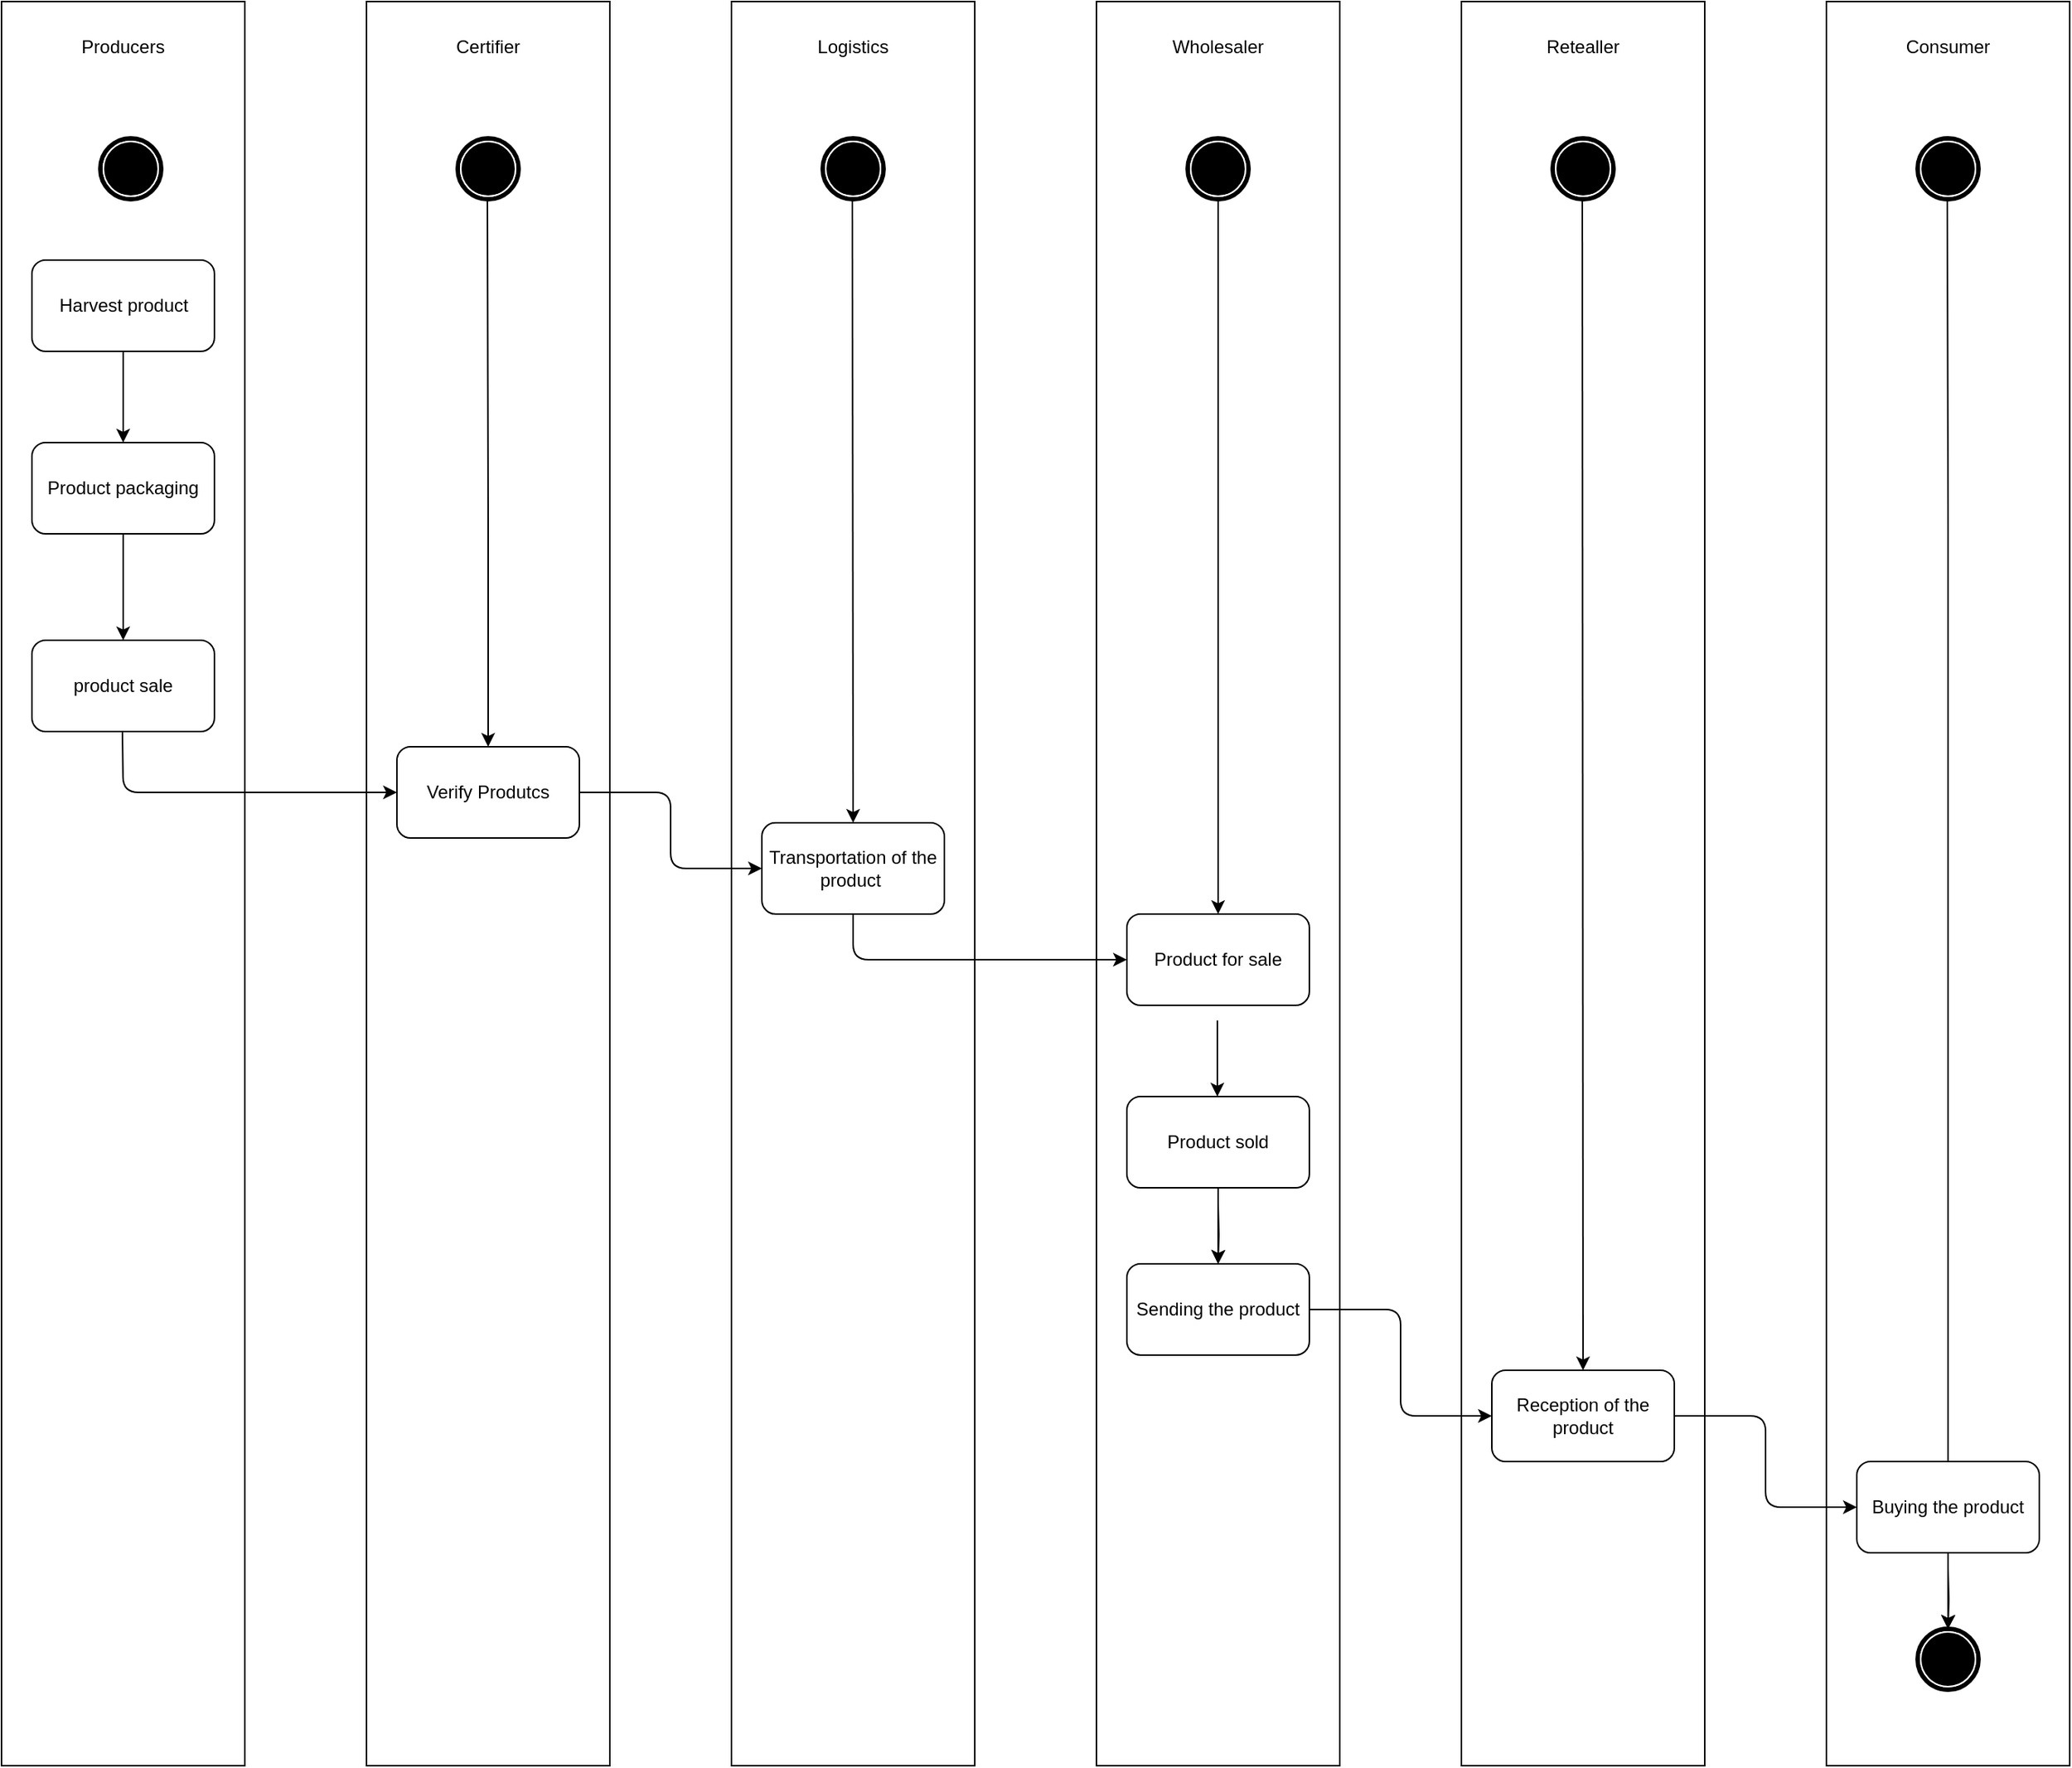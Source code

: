 <mxfile version="13.0.3" type="github">
  <diagram id="-0Z-iGZKRTbD8zX1hJ86" name="Page-1">
    <mxGraphModel dx="2346" dy="744" grid="1" gridSize="10" guides="1" tooltips="1" connect="1" arrows="1" fold="1" page="1" pageScale="1" pageWidth="827" pageHeight="1169" math="0" shadow="0">
      <root>
        <mxCell id="0" />
        <mxCell id="1" parent="0" />
        <mxCell id="g2eO_3g-GpQszgem91Em-1" value="" style="rounded=0;whiteSpace=wrap;html=1;" parent="1" vertex="1">
          <mxGeometry x="-640" y="120" width="160" height="1160" as="geometry" />
        </mxCell>
        <mxCell id="g2eO_3g-GpQszgem91Em-3" value="" style="rounded=0;whiteSpace=wrap;html=1;" parent="1" vertex="1">
          <mxGeometry x="80" y="120" width="160" height="1160" as="geometry" />
        </mxCell>
        <mxCell id="g2eO_3g-GpQszgem91Em-4" value="" style="rounded=0;whiteSpace=wrap;html=1;" parent="1" vertex="1">
          <mxGeometry x="-160" y="120" width="160" height="1160" as="geometry" />
        </mxCell>
        <mxCell id="g2eO_3g-GpQszgem91Em-7" value="" style="shape=mxgraph.bpmn.shape;html=1;verticalLabelPosition=bottom;labelBackgroundColor=#ffffff;verticalAlign=top;align=center;perimeter=ellipsePerimeter;outlineConnect=0;outline=end;symbol=terminate;" parent="1" vertex="1">
          <mxGeometry x="-575" y="210" width="40" height="40" as="geometry" />
        </mxCell>
        <mxCell id="g2eO_3g-GpQszgem91Em-8" value="" style="rounded=1;whiteSpace=wrap;html=1;" parent="1" vertex="1">
          <mxGeometry x="-620" y="290" width="120" height="60" as="geometry" />
        </mxCell>
        <mxCell id="g2eO_3g-GpQszgem91Em-16" value="" style="shape=mxgraph.bpmn.shape;html=1;verticalLabelPosition=bottom;labelBackgroundColor=#ffffff;verticalAlign=top;align=center;perimeter=ellipsePerimeter;outlineConnect=0;outline=end;symbol=terminate;" parent="1" vertex="1">
          <mxGeometry x="140" y="210" width="40" height="40" as="geometry" />
        </mxCell>
        <mxCell id="g2eO_3g-GpQszgem91Em-17" value="" style="shape=mxgraph.bpmn.shape;html=1;verticalLabelPosition=bottom;labelBackgroundColor=#ffffff;verticalAlign=top;align=center;perimeter=ellipsePerimeter;outlineConnect=0;outline=end;symbol=terminate;" parent="1" vertex="1">
          <mxGeometry x="-100" y="210" width="40" height="40" as="geometry" />
        </mxCell>
        <mxCell id="g2eO_3g-GpQszgem91Em-18" value="" style="rounded=0;whiteSpace=wrap;html=1;" parent="1" vertex="1">
          <mxGeometry x="320" y="120" width="160" height="1160" as="geometry" />
        </mxCell>
        <mxCell id="g2eO_3g-GpQszgem91Em-19" value="" style="shape=mxgraph.bpmn.shape;html=1;verticalLabelPosition=bottom;labelBackgroundColor=#ffffff;verticalAlign=top;align=center;perimeter=ellipsePerimeter;outlineConnect=0;outline=end;symbol=terminate;" parent="1" vertex="1">
          <mxGeometry x="380" y="210" width="40" height="40" as="geometry" />
        </mxCell>
        <mxCell id="g2eO_3g-GpQszgem91Em-20" value="Harvest product" style="text;html=1;strokeColor=none;fillColor=none;align=center;verticalAlign=middle;whiteSpace=wrap;rounded=0;" parent="1" vertex="1">
          <mxGeometry x="-612.5" y="310" width="105" height="20" as="geometry" />
        </mxCell>
        <mxCell id="g2eO_3g-GpQszgem91Em-22" value="Product packaging" style="rounded=1;whiteSpace=wrap;html=1;" parent="1" vertex="1">
          <mxGeometry x="-620" y="410" width="120" height="60" as="geometry" />
        </mxCell>
        <mxCell id="g2eO_3g-GpQszgem91Em-23" value="product sale" style="rounded=1;whiteSpace=wrap;html=1;" parent="1" vertex="1">
          <mxGeometry x="-620" y="540" width="120" height="60" as="geometry" />
        </mxCell>
        <mxCell id="g2eO_3g-GpQszgem91Em-28" value="Producers" style="text;html=1;strokeColor=none;fillColor=none;align=center;verticalAlign=middle;whiteSpace=wrap;rounded=0;" parent="1" vertex="1">
          <mxGeometry x="-580" y="140" width="40" height="20" as="geometry" />
        </mxCell>
        <mxCell id="g2eO_3g-GpQszgem91Em-33" value="" style="rounded=0;whiteSpace=wrap;html=1;" parent="1" vertex="1">
          <mxGeometry x="560" y="120" width="160" height="1160" as="geometry" />
        </mxCell>
        <mxCell id="g2eO_3g-GpQszgem91Em-34" value="" style="shape=mxgraph.bpmn.shape;html=1;verticalLabelPosition=bottom;labelBackgroundColor=#ffffff;verticalAlign=top;align=center;perimeter=ellipsePerimeter;outlineConnect=0;outline=end;symbol=terminate;" parent="1" vertex="1">
          <mxGeometry x="620" y="210" width="40" height="40" as="geometry" />
        </mxCell>
        <mxCell id="g2eO_3g-GpQszgem91Em-35" value="Retealler" style="text;html=1;strokeColor=none;fillColor=none;align=center;verticalAlign=middle;whiteSpace=wrap;rounded=0;" parent="1" vertex="1">
          <mxGeometry x="380" y="140" width="40" height="20" as="geometry" />
        </mxCell>
        <mxCell id="g2eO_3g-GpQszgem91Em-43" value="Wholesaler" style="text;html=1;strokeColor=none;fillColor=none;align=center;verticalAlign=middle;whiteSpace=wrap;rounded=0;" parent="1" vertex="1">
          <mxGeometry x="140" y="140" width="40" height="20" as="geometry" />
        </mxCell>
        <mxCell id="g2eO_3g-GpQszgem91Em-46" value="Logistics" style="text;html=1;strokeColor=none;fillColor=none;align=center;verticalAlign=middle;whiteSpace=wrap;rounded=0;" parent="1" vertex="1">
          <mxGeometry x="-100" y="140" width="40" height="20" as="geometry" />
        </mxCell>
        <mxCell id="g2eO_3g-GpQszgem91Em-47" value="Consumer" style="text;html=1;strokeColor=none;fillColor=none;align=center;verticalAlign=middle;whiteSpace=wrap;rounded=0;" parent="1" vertex="1">
          <mxGeometry x="620" y="140" width="40" height="20" as="geometry" />
        </mxCell>
        <mxCell id="g2eO_3g-GpQszgem91Em-48" value="" style="endArrow=classic;html=1;entryX=0.5;entryY=0;entryDx=0;entryDy=0;exitX=0.5;exitY=1;exitDx=0;exitDy=0;" parent="1" source="g2eO_3g-GpQszgem91Em-8" target="g2eO_3g-GpQszgem91Em-22" edge="1">
          <mxGeometry width="50" height="50" relative="1" as="geometry">
            <mxPoint x="-320" y="350" as="sourcePoint" />
            <mxPoint x="-270" y="350" as="targetPoint" />
            <Array as="points" />
          </mxGeometry>
        </mxCell>
        <mxCell id="g2eO_3g-GpQszgem91Em-49" value="" style="endArrow=classic;html=1;" parent="1" source="g2eO_3g-GpQszgem91Em-22" target="g2eO_3g-GpQszgem91Em-23" edge="1">
          <mxGeometry width="50" height="50" relative="1" as="geometry">
            <mxPoint x="-300" y="500" as="sourcePoint" />
            <mxPoint x="-300" y="480" as="targetPoint" />
          </mxGeometry>
        </mxCell>
        <mxCell id="g2eO_3g-GpQszgem91Em-50" value="" style="endArrow=classic;html=1;exitX=0.5;exitY=1;exitDx=0;exitDy=0;entryX=0.5;entryY=0;entryDx=0;entryDy=0;" parent="1" source="g2eO_3g-GpQszgem91Em-16" target="g2eO_3g-GpQszgem91Em-51" edge="1">
          <mxGeometry width="50" height="50" relative="1" as="geometry">
            <mxPoint x="140" y="430" as="sourcePoint" />
            <mxPoint x="160" y="530" as="targetPoint" />
          </mxGeometry>
        </mxCell>
        <mxCell id="g2eO_3g-GpQszgem91Em-51" value="Product for sale" style="rounded=1;whiteSpace=wrap;html=1;" parent="1" vertex="1">
          <mxGeometry x="100" y="720" width="120" height="60" as="geometry" />
        </mxCell>
        <mxCell id="g2eO_3g-GpQszgem91Em-71" value="" style="edgeStyle=orthogonalEdgeStyle;rounded=0;orthogonalLoop=1;jettySize=auto;html=1;" parent="1" target="g2eO_3g-GpQszgem91Em-68" edge="1">
          <mxGeometry relative="1" as="geometry">
            <mxPoint x="160" y="910" as="sourcePoint" />
          </mxGeometry>
        </mxCell>
        <mxCell id="g2eO_3g-GpQszgem91Em-53" value="Product sold" style="rounded=1;whiteSpace=wrap;html=1;" parent="1" vertex="1">
          <mxGeometry x="100" y="840" width="120" height="60" as="geometry" />
        </mxCell>
        <mxCell id="g2eO_3g-GpQszgem91Em-55" value="" style="endArrow=classic;html=1;exitX=0.5;exitY=1;exitDx=0;exitDy=0;entryX=0.5;entryY=0;entryDx=0;entryDy=0;" parent="1" target="g2eO_3g-GpQszgem91Em-56" edge="1">
          <mxGeometry width="50" height="50" relative="1" as="geometry">
            <mxPoint x="-80.5" y="250" as="sourcePoint" />
            <mxPoint x="-80" y="650" as="targetPoint" />
          </mxGeometry>
        </mxCell>
        <mxCell id="g2eO_3g-GpQszgem91Em-56" value="Transportation of the product&amp;nbsp;" style="rounded=1;whiteSpace=wrap;html=1;" parent="1" vertex="1">
          <mxGeometry x="-140" y="660" width="120" height="60" as="geometry" />
        </mxCell>
        <mxCell id="g2eO_3g-GpQszgem91Em-58" value="Reception of the product" style="rounded=1;whiteSpace=wrap;html=1;" parent="1" vertex="1">
          <mxGeometry x="340" y="1020" width="120" height="60" as="geometry" />
        </mxCell>
        <mxCell id="g2eO_3g-GpQszgem91Em-59" value="" style="endArrow=classic;html=1;exitX=1;exitY=0.5;exitDx=0;exitDy=0;entryX=0;entryY=0.5;entryDx=0;entryDy=0;" parent="1" edge="1" target="g2eO_3g-GpQszgem91Em-58" source="g2eO_3g-GpQszgem91Em-68">
          <mxGeometry width="50" height="50" relative="1" as="geometry">
            <mxPoint x="224" y="799.5" as="sourcePoint" />
            <mxPoint x="334" y="800" as="targetPoint" />
            <Array as="points">
              <mxPoint x="280" y="980" />
              <mxPoint x="280" y="1050" />
            </Array>
          </mxGeometry>
        </mxCell>
        <mxCell id="g2eO_3g-GpQszgem91Em-60" value="" style="endArrow=classic;html=1;exitX=0.5;exitY=1;exitDx=0;exitDy=0;" parent="1" target="g2eO_3g-GpQszgem91Em-58" edge="1">
          <mxGeometry width="50" height="50" relative="1" as="geometry">
            <mxPoint x="399.5" y="250" as="sourcePoint" />
            <mxPoint x="400" y="660" as="targetPoint" />
          </mxGeometry>
        </mxCell>
        <mxCell id="g2eO_3g-GpQszgem91Em-61" value="" style="endArrow=classic;html=1;exitX=0.5;exitY=1;exitDx=0;exitDy=0;" parent="1" target="g2eO_3g-GpQszgem91Em-64" edge="1">
          <mxGeometry width="50" height="50" relative="1" as="geometry">
            <mxPoint x="639.5" y="250" as="sourcePoint" />
            <mxPoint x="640" y="660" as="targetPoint" />
            <Array as="points">
              <mxPoint x="640" y="460" />
            </Array>
          </mxGeometry>
        </mxCell>
        <mxCell id="g2eO_3g-GpQszgem91Em-73" value="" style="edgeStyle=orthogonalEdgeStyle;rounded=0;orthogonalLoop=1;jettySize=auto;html=1;" parent="1" target="g2eO_3g-GpQszgem91Em-64" edge="1">
          <mxGeometry relative="1" as="geometry">
            <mxPoint x="640" y="1150" as="sourcePoint" />
          </mxGeometry>
        </mxCell>
        <mxCell id="g2eO_3g-GpQszgem91Em-62" value="Buying the product" style="rounded=1;whiteSpace=wrap;html=1;" parent="1" vertex="1">
          <mxGeometry x="580" y="1080" width="120" height="60" as="geometry" />
        </mxCell>
        <mxCell id="g2eO_3g-GpQszgem91Em-63" value="" style="endArrow=classic;html=1;" parent="1" edge="1">
          <mxGeometry width="50" height="50" relative="1" as="geometry">
            <mxPoint x="640" y="1140" as="sourcePoint" />
            <mxPoint x="640" y="1190" as="targetPoint" />
          </mxGeometry>
        </mxCell>
        <mxCell id="g2eO_3g-GpQszgem91Em-64" value="" style="shape=mxgraph.bpmn.shape;html=1;verticalLabelPosition=bottom;labelBackgroundColor=#ffffff;verticalAlign=top;align=center;perimeter=ellipsePerimeter;outlineConnect=0;outline=end;symbol=terminate;" parent="1" vertex="1">
          <mxGeometry x="620" y="1190" width="40" height="40" as="geometry" />
        </mxCell>
        <mxCell id="g2eO_3g-GpQszgem91Em-67" value="" style="endArrow=classic;html=1;exitX=1;exitY=0.5;exitDx=0;exitDy=0;entryX=0;entryY=0.5;entryDx=0;entryDy=0;" parent="1" target="g2eO_3g-GpQszgem91Em-62" edge="1" source="g2eO_3g-GpQszgem91Em-58">
          <mxGeometry width="50" height="50" relative="1" as="geometry">
            <mxPoint x="450" y="799.5" as="sourcePoint" />
            <mxPoint x="560" y="800" as="targetPoint" />
            <Array as="points">
              <mxPoint x="520" y="1050" />
              <mxPoint x="520" y="1110" />
            </Array>
          </mxGeometry>
        </mxCell>
        <mxCell id="g2eO_3g-GpQszgem91Em-68" value="Sending the product" style="rounded=1;whiteSpace=wrap;html=1;" parent="1" vertex="1">
          <mxGeometry x="100" y="950" width="120" height="60" as="geometry" />
        </mxCell>
        <mxCell id="g2eO_3g-GpQszgem91Em-70" value="" style="endArrow=classic;html=1;" parent="1" edge="1">
          <mxGeometry width="50" height="50" relative="1" as="geometry">
            <mxPoint x="160" y="900" as="sourcePoint" />
            <mxPoint x="160" y="950" as="targetPoint" />
          </mxGeometry>
        </mxCell>
        <mxCell id="g2eO_3g-GpQszgem91Em-72" value="" style="endArrow=classic;html=1;" parent="1" edge="1">
          <mxGeometry width="50" height="50" relative="1" as="geometry">
            <mxPoint x="159.5" y="790" as="sourcePoint" />
            <mxPoint x="159.5" y="840" as="targetPoint" />
          </mxGeometry>
        </mxCell>
        <mxCell id="hvKksukl_TWNC2iA1Tef-2" value="" style="rounded=0;whiteSpace=wrap;html=1;" vertex="1" parent="1">
          <mxGeometry x="-400" y="120" width="160" height="1160" as="geometry" />
        </mxCell>
        <mxCell id="hvKksukl_TWNC2iA1Tef-3" value="" style="shape=mxgraph.bpmn.shape;html=1;verticalLabelPosition=bottom;labelBackgroundColor=#ffffff;verticalAlign=top;align=center;perimeter=ellipsePerimeter;outlineConnect=0;outline=end;symbol=terminate;" vertex="1" parent="1">
          <mxGeometry x="-340" y="210" width="40" height="40" as="geometry" />
        </mxCell>
        <mxCell id="hvKksukl_TWNC2iA1Tef-4" value="Certifier" style="text;html=1;strokeColor=none;fillColor=none;align=center;verticalAlign=middle;whiteSpace=wrap;rounded=0;" vertex="1" parent="1">
          <mxGeometry x="-340" y="140" width="40" height="20" as="geometry" />
        </mxCell>
        <mxCell id="hvKksukl_TWNC2iA1Tef-5" value="" style="endArrow=classic;html=1;exitX=0.5;exitY=1;exitDx=0;exitDy=0;entryX=0.5;entryY=0;entryDx=0;entryDy=0;" edge="1" parent="1" target="hvKksukl_TWNC2iA1Tef-7">
          <mxGeometry width="50" height="50" relative="1" as="geometry">
            <mxPoint x="-320.5" y="250" as="sourcePoint" />
            <mxPoint x="-320" y="880" as="targetPoint" />
            <Array as="points">
              <mxPoint x="-320" y="460" />
            </Array>
          </mxGeometry>
        </mxCell>
        <mxCell id="hvKksukl_TWNC2iA1Tef-7" value="Verify Produtcs" style="rounded=1;whiteSpace=wrap;html=1;" vertex="1" parent="1">
          <mxGeometry x="-380" y="610" width="120" height="60" as="geometry" />
        </mxCell>
        <mxCell id="hvKksukl_TWNC2iA1Tef-18" value="" style="endArrow=classic;html=1;exitX=0.5;exitY=1;exitDx=0;exitDy=0;entryX=0;entryY=0.5;entryDx=0;entryDy=0;" edge="1" parent="1" target="hvKksukl_TWNC2iA1Tef-7">
          <mxGeometry width="50" height="50" relative="1" as="geometry">
            <mxPoint x="-560.5" y="600" as="sourcePoint" />
            <mxPoint x="-560" y="1120" as="targetPoint" />
            <Array as="points">
              <mxPoint x="-560" y="640" />
            </Array>
          </mxGeometry>
        </mxCell>
        <mxCell id="hvKksukl_TWNC2iA1Tef-19" value="" style="endArrow=classic;html=1;entryX=0;entryY=0.5;entryDx=0;entryDy=0;" edge="1" parent="1">
          <mxGeometry width="50" height="50" relative="1" as="geometry">
            <mxPoint x="-80" y="720" as="sourcePoint" />
            <mxPoint x="100" y="750" as="targetPoint" />
            <Array as="points">
              <mxPoint x="-80" y="750" />
            </Array>
          </mxGeometry>
        </mxCell>
        <mxCell id="hvKksukl_TWNC2iA1Tef-20" value="" style="endArrow=classic;html=1;exitX=1;exitY=0.5;exitDx=0;exitDy=0;entryX=0;entryY=0.5;entryDx=0;entryDy=0;" edge="1" parent="1" target="g2eO_3g-GpQszgem91Em-56">
          <mxGeometry width="50" height="50" relative="1" as="geometry">
            <mxPoint x="-260" y="640" as="sourcePoint" />
            <mxPoint x="-140" y="710" as="targetPoint" />
            <Array as="points">
              <mxPoint x="-200" y="640" />
              <mxPoint x="-200" y="690" />
            </Array>
          </mxGeometry>
        </mxCell>
      </root>
    </mxGraphModel>
  </diagram>
</mxfile>
